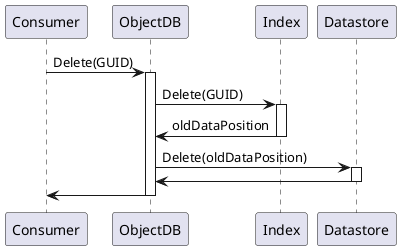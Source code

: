 @startuml
participant Consumer
participant ObjectDB
participant Index
participant Datastore

Consumer -> ObjectDB ++: Delete(GUID)

ObjectDB -> Index ++: Delete(GUID)
Index -> ObjectDB --: oldDataPosition

ObjectDB -> Datastore ++: Delete(oldDataPosition)
Datastore -> ObjectDB --

ObjectDB -> Consumer --

@enduml
